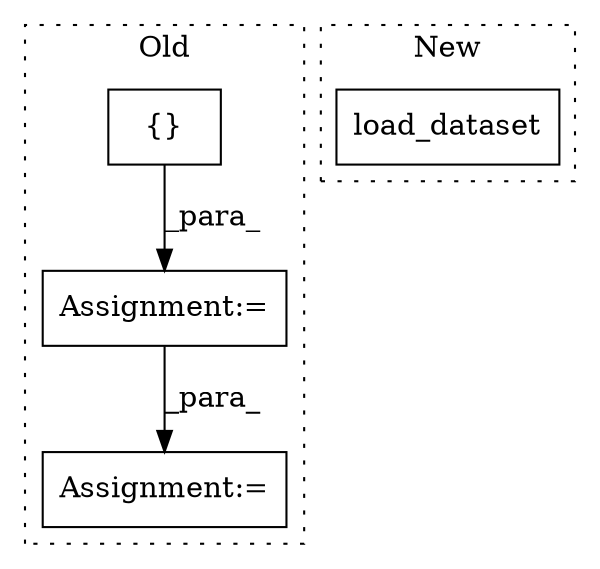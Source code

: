 digraph G {
subgraph cluster0 {
1 [label="{}" a="4" s="1703" l="2" shape="box"];
3 [label="Assignment:=" a="7" s="1918" l="1" shape="box"];
4 [label="Assignment:=" a="7" s="1683" l="1" shape="box"];
label = "Old";
style="dotted";
}
subgraph cluster1 {
2 [label="load_dataset" a="32" s="1124,1153" l="13,1" shape="box"];
label = "New";
style="dotted";
}
1 -> 4 [label="_para_"];
4 -> 3 [label="_para_"];
}